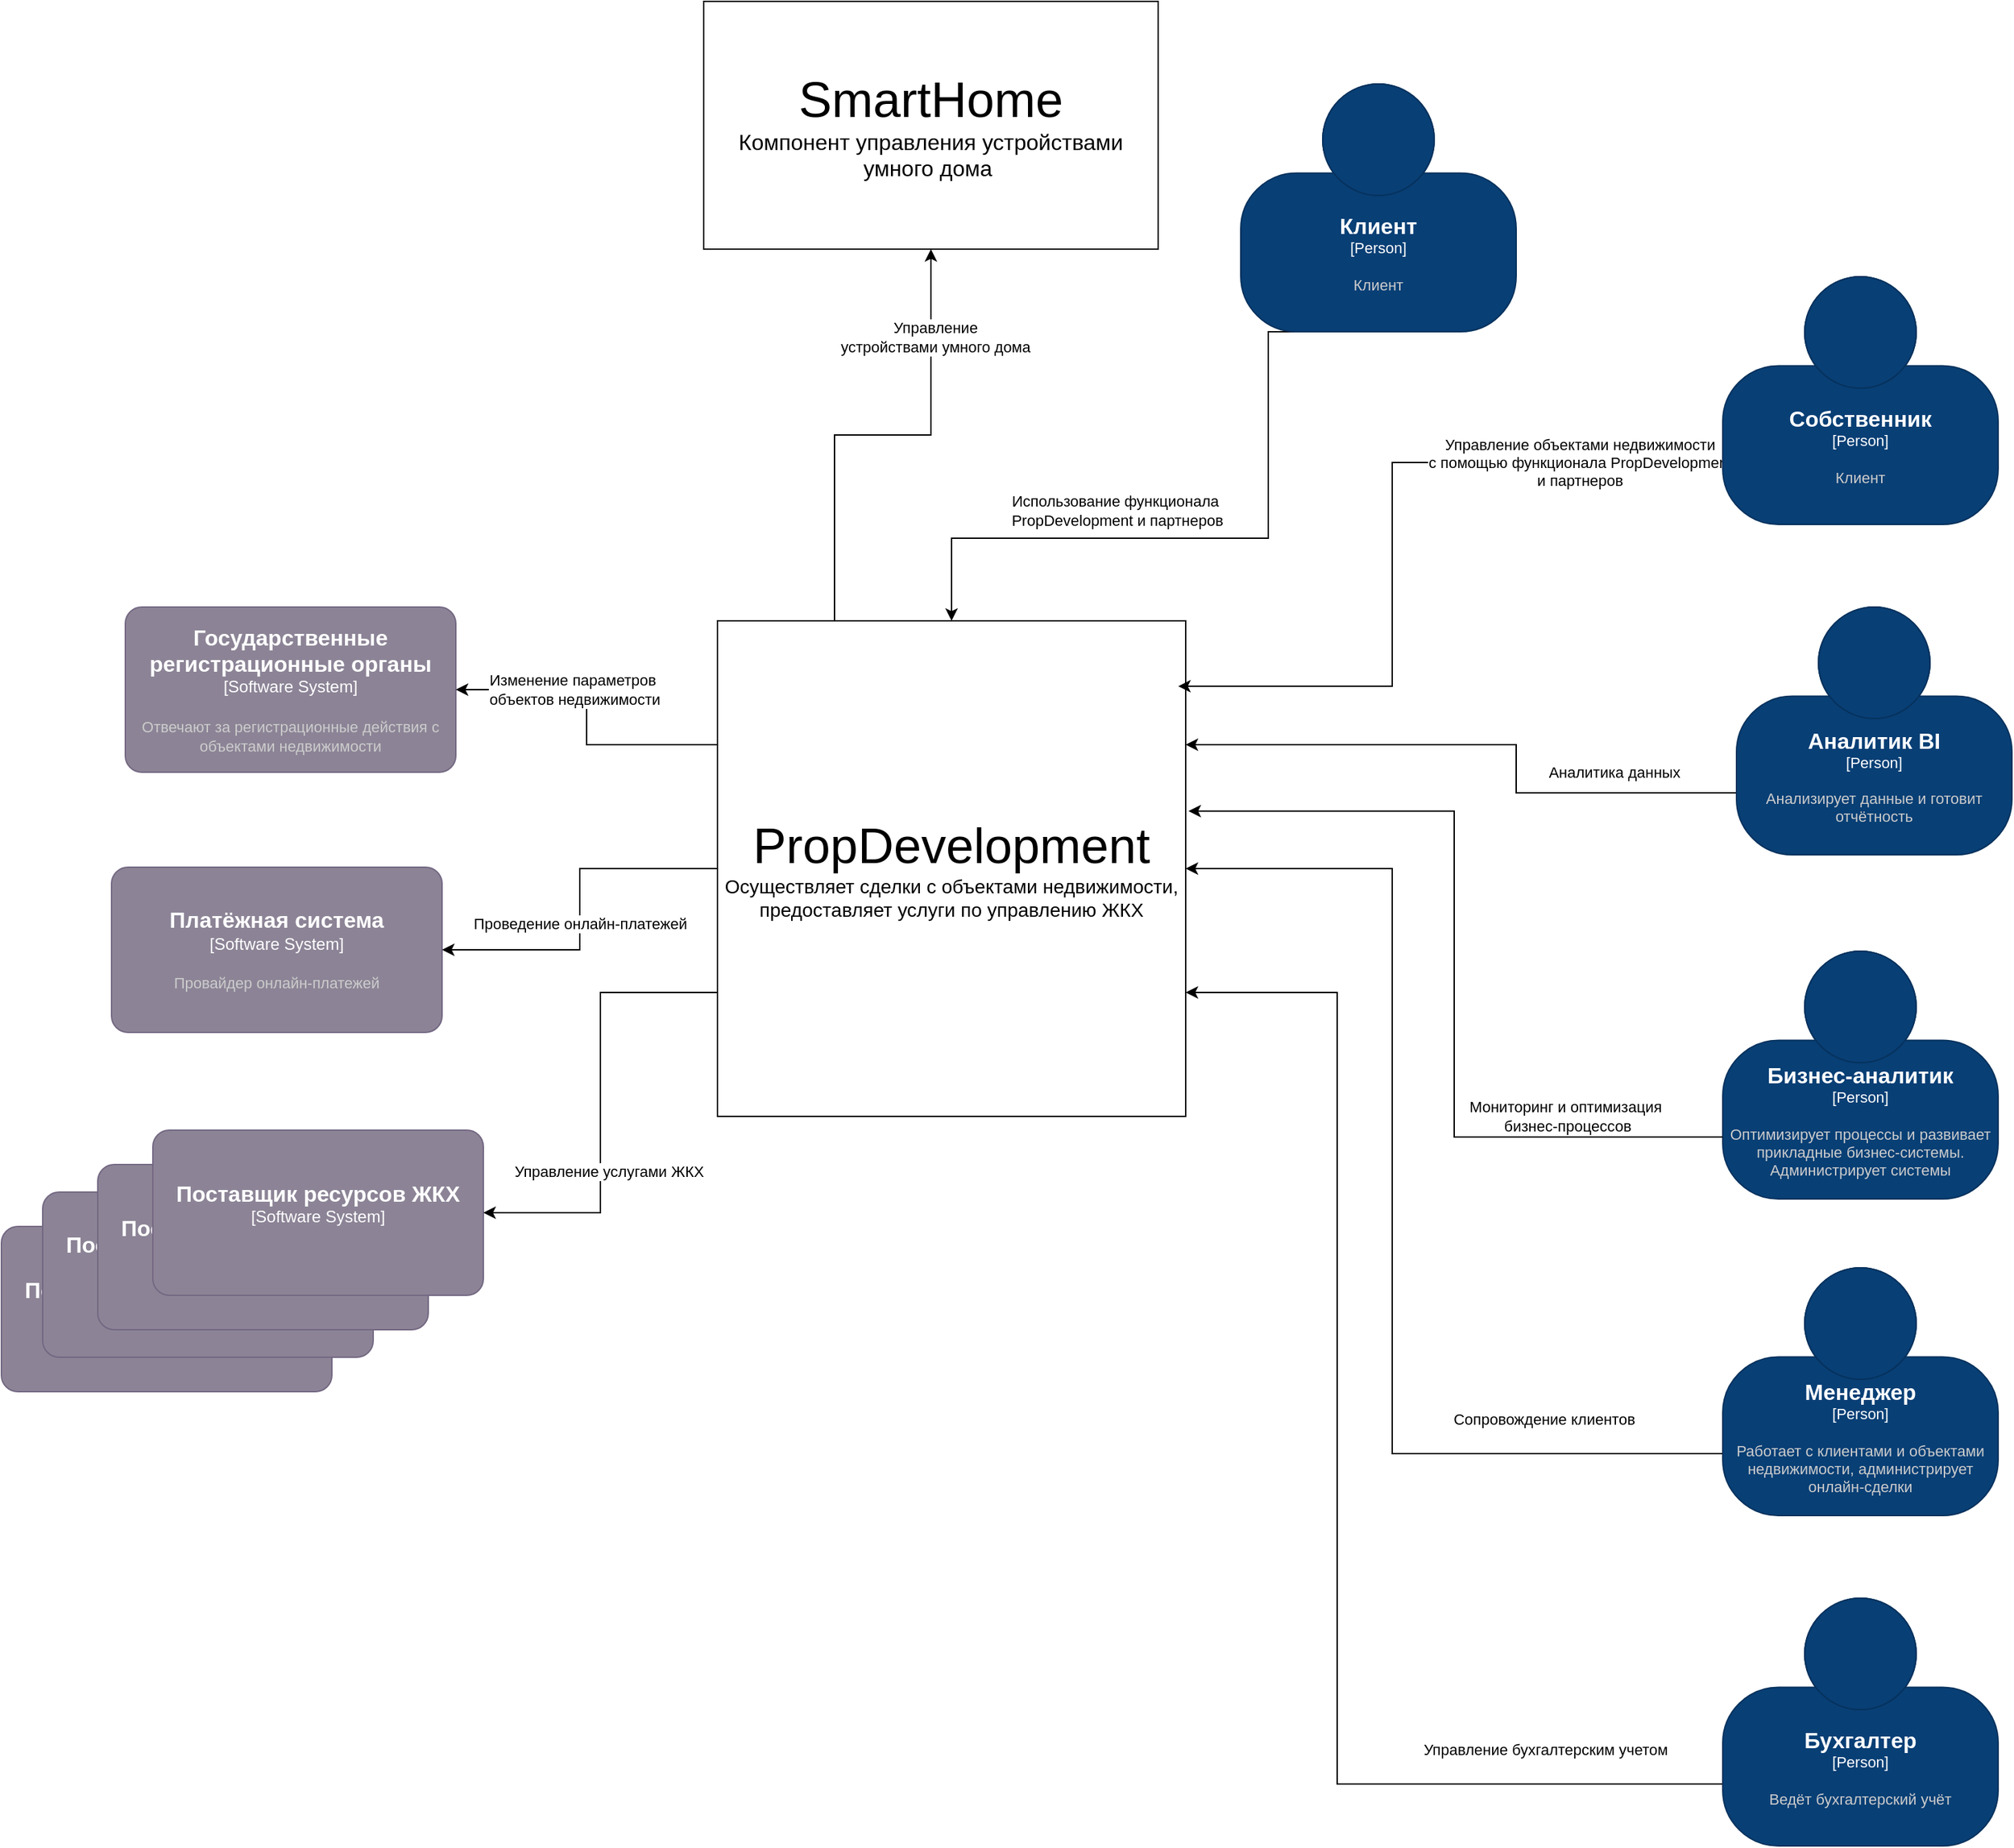 <mxfile version="26.0.16">
  <diagram name="Страница — 1" id="AA9cZ-glA_Fp__WyKTjR">
    <mxGraphModel dx="1694" dy="1814" grid="1" gridSize="10" guides="1" tooltips="1" connect="1" arrows="1" fold="1" page="1" pageScale="1" pageWidth="827" pageHeight="1169" math="0" shadow="0">
      <root>
        <mxCell id="0" />
        <mxCell id="1" parent="0" />
        <mxCell id="_nLx_mnxx4Ln0NtucxEp-5" style="edgeStyle=orthogonalEdgeStyle;rounded=0;orthogonalLoop=1;jettySize=auto;html=1;exitX=0.25;exitY=0;exitDx=0;exitDy=0;entryX=0.5;entryY=1;entryDx=0;entryDy=0;" edge="1" parent="1" source="_nLx_mnxx4Ln0NtucxEp-1" target="_nLx_mnxx4Ln0NtucxEp-2">
          <mxGeometry relative="1" as="geometry" />
        </mxCell>
        <mxCell id="_nLx_mnxx4Ln0NtucxEp-6" value="Управление&lt;div&gt;устройствами умного дома&lt;/div&gt;" style="edgeLabel;html=1;align=center;verticalAlign=middle;resizable=0;points=[];" vertex="1" connectable="0" parent="_nLx_mnxx4Ln0NtucxEp-5">
          <mxGeometry x="0.624" y="-3" relative="1" as="geometry">
            <mxPoint as="offset" />
          </mxGeometry>
        </mxCell>
        <mxCell id="_nLx_mnxx4Ln0NtucxEp-1" value="&lt;font style=&quot;font-size: 36px;&quot;&gt;PropDevelopment&lt;/font&gt;&lt;div&gt;&lt;font style=&quot;font-size: 14px;&quot;&gt;Осуществляет сделки с объектами недвижимости, предоставляет услуги по управлению ЖКХ&lt;/font&gt;&lt;/div&gt;" style="rounded=0;whiteSpace=wrap;html=1;" vertex="1" parent="1">
          <mxGeometry x="2740" y="940" width="340" height="360" as="geometry" />
        </mxCell>
        <mxCell id="_nLx_mnxx4Ln0NtucxEp-2" value="&lt;font style=&quot;font-size: 36px;&quot;&gt;SmartHome&lt;/font&gt;&lt;div&gt;&lt;font size=&quot;3&quot; style=&quot;&quot;&gt;Компонент управления устройствами умного дома&amp;nbsp;&lt;/font&gt;&lt;/div&gt;" style="rounded=0;whiteSpace=wrap;html=1;" vertex="1" parent="1">
          <mxGeometry x="2730" y="490" width="330" height="180" as="geometry" />
        </mxCell>
        <mxCell id="_nLx_mnxx4Ln0NtucxEp-4" style="edgeStyle=orthogonalEdgeStyle;rounded=0;orthogonalLoop=1;jettySize=auto;html=1;exitX=0.5;exitY=1;exitDx=0;exitDy=0;exitPerimeter=0;entryX=0.5;entryY=0;entryDx=0;entryDy=0;" edge="1" parent="1" source="_nLx_mnxx4Ln0NtucxEp-3" target="_nLx_mnxx4Ln0NtucxEp-1">
          <mxGeometry relative="1" as="geometry">
            <Array as="points">
              <mxPoint x="3140" y="730" />
              <mxPoint x="3140" y="880" />
              <mxPoint x="2910" y="880" />
            </Array>
          </mxGeometry>
        </mxCell>
        <mxCell id="_nLx_mnxx4Ln0NtucxEp-7" value="Использование функционала&amp;nbsp;&lt;div&gt;PropDevelopment и партнеров&lt;/div&gt;" style="edgeLabel;html=1;align=center;verticalAlign=middle;resizable=0;points=[];" vertex="1" connectable="0" parent="_nLx_mnxx4Ln0NtucxEp-4">
          <mxGeometry x="0.058" y="-2" relative="1" as="geometry">
            <mxPoint x="-65" y="-18" as="offset" />
          </mxGeometry>
        </mxCell>
        <object placeholders="1" c4Name="Клиент" c4Type="Person" c4Description="Клиент" label="&lt;font style=&quot;font-size: 16px&quot;&gt;&lt;b&gt;%c4Name%&lt;/b&gt;&lt;/font&gt;&lt;div&gt;[%c4Type%]&lt;/div&gt;&lt;br&gt;&lt;div&gt;&lt;font style=&quot;font-size: 11px&quot;&gt;&lt;font color=&quot;#cccccc&quot;&gt;%c4Description%&lt;/font&gt;&lt;/div&gt;" id="_nLx_mnxx4Ln0NtucxEp-3">
          <mxCell style="html=1;fontSize=11;dashed=0;whiteSpace=wrap;fillColor=#083F75;strokeColor=#06315C;fontColor=#ffffff;shape=mxgraph.c4.person2;align=center;metaEdit=1;points=[[0.5,0,0],[1,0.5,0],[1,0.75,0],[0.75,1,0],[0.5,1,0],[0.25,1,0],[0,0.75,0],[0,0.5,0]];resizable=0;" vertex="1" parent="1">
            <mxGeometry x="3120" y="550" width="200" height="180" as="geometry" />
          </mxCell>
        </object>
        <mxCell id="_nLx_mnxx4Ln0NtucxEp-9" style="edgeStyle=orthogonalEdgeStyle;rounded=0;orthogonalLoop=1;jettySize=auto;html=1;exitX=0;exitY=0.75;exitDx=0;exitDy=0;exitPerimeter=0;entryX=1;entryY=0.25;entryDx=0;entryDy=0;" edge="1" parent="1" source="_nLx_mnxx4Ln0NtucxEp-8" target="_nLx_mnxx4Ln0NtucxEp-1">
          <mxGeometry relative="1" as="geometry">
            <Array as="points">
              <mxPoint x="3320" y="1065" />
              <mxPoint x="3320" y="1030" />
            </Array>
          </mxGeometry>
        </mxCell>
        <mxCell id="_nLx_mnxx4Ln0NtucxEp-10" value="Аналитика данных" style="edgeLabel;html=1;align=center;verticalAlign=middle;resizable=0;points=[];" vertex="1" connectable="0" parent="_nLx_mnxx4Ln0NtucxEp-9">
          <mxGeometry x="-0.48" y="2" relative="1" as="geometry">
            <mxPoint x="24" y="-17" as="offset" />
          </mxGeometry>
        </mxCell>
        <object placeholders="1" c4Name="Аналитик BI" c4Type="Person" c4Description="Анализирует данные и готовит отчётность" label="&lt;font style=&quot;font-size: 16px&quot;&gt;&lt;b&gt;%c4Name%&lt;/b&gt;&lt;/font&gt;&lt;div&gt;[%c4Type%]&lt;/div&gt;&lt;br&gt;&lt;div&gt;&lt;font style=&quot;font-size: 11px&quot;&gt;&lt;font color=&quot;#cccccc&quot;&gt;%c4Description%&lt;/font&gt;&lt;/div&gt;" id="_nLx_mnxx4Ln0NtucxEp-8">
          <mxCell style="html=1;fontSize=11;dashed=0;whiteSpace=wrap;fillColor=#083F75;strokeColor=#06315C;fontColor=#ffffff;shape=mxgraph.c4.person2;align=center;metaEdit=1;points=[[0.5,0,0],[1,0.5,0],[1,0.75,0],[0.75,1,0],[0.5,1,0],[0.25,1,0],[0,0.75,0],[0,0.5,0]];resizable=0;" vertex="1" parent="1">
            <mxGeometry x="3480" y="930" width="200" height="180" as="geometry" />
          </mxCell>
        </object>
        <mxCell id="_nLx_mnxx4Ln0NtucxEp-12" style="edgeStyle=orthogonalEdgeStyle;rounded=0;orthogonalLoop=1;jettySize=auto;html=1;exitX=0;exitY=0.75;exitDx=0;exitDy=0;exitPerimeter=0;entryX=0.984;entryY=0.132;entryDx=0;entryDy=0;entryPerimeter=0;" edge="1" parent="1" source="_nLx_mnxx4Ln0NtucxEp-11" target="_nLx_mnxx4Ln0NtucxEp-1">
          <mxGeometry relative="1" as="geometry">
            <Array as="points">
              <mxPoint x="3230" y="825" />
              <mxPoint x="3230" y="988" />
            </Array>
          </mxGeometry>
        </mxCell>
        <mxCell id="_nLx_mnxx4Ln0NtucxEp-13" value="Управление объектами недвижимости&lt;div&gt;с помощью функционала PropDevelopment&lt;/div&gt;&lt;div&gt;и партнеров&lt;/div&gt;" style="edgeLabel;html=1;align=center;verticalAlign=middle;resizable=0;points=[];" vertex="1" connectable="0" parent="_nLx_mnxx4Ln0NtucxEp-12">
          <mxGeometry x="-0.625" relative="1" as="geometry">
            <mxPoint as="offset" />
          </mxGeometry>
        </mxCell>
        <object placeholders="1" c4Name="Собственник" c4Type="Person" c4Description="Клиент" label="&lt;font style=&quot;font-size: 16px&quot;&gt;&lt;b&gt;%c4Name%&lt;/b&gt;&lt;/font&gt;&lt;div&gt;[%c4Type%]&lt;/div&gt;&lt;br&gt;&lt;div&gt;&lt;font style=&quot;font-size: 11px&quot;&gt;&lt;font color=&quot;#cccccc&quot;&gt;%c4Description%&lt;/font&gt;&lt;/div&gt;" id="_nLx_mnxx4Ln0NtucxEp-11">
          <mxCell style="html=1;fontSize=11;dashed=0;whiteSpace=wrap;fillColor=#083F75;strokeColor=#06315C;fontColor=#ffffff;shape=mxgraph.c4.person2;align=center;metaEdit=1;points=[[0.5,0,0],[1,0.5,0],[1,0.75,0],[0.75,1,0],[0.5,1,0],[0.25,1,0],[0,0.75,0],[0,0.5,0]];resizable=0;" vertex="1" parent="1">
            <mxGeometry x="3470" y="690" width="200" height="180" as="geometry" />
          </mxCell>
        </object>
        <mxCell id="_nLx_mnxx4Ln0NtucxEp-20" style="edgeStyle=orthogonalEdgeStyle;rounded=0;orthogonalLoop=1;jettySize=auto;html=1;exitX=0;exitY=0.75;exitDx=0;exitDy=0;exitPerimeter=0;entryX=1;entryY=0.75;entryDx=0;entryDy=0;" edge="1" parent="1" source="_nLx_mnxx4Ln0NtucxEp-14" target="_nLx_mnxx4Ln0NtucxEp-1">
          <mxGeometry relative="1" as="geometry">
            <Array as="points">
              <mxPoint x="3190" y="1785" />
              <mxPoint x="3190" y="1210" />
            </Array>
          </mxGeometry>
        </mxCell>
        <mxCell id="_nLx_mnxx4Ln0NtucxEp-21" value="Управление бухгалтерским учетом" style="edgeLabel;html=1;align=center;verticalAlign=middle;resizable=0;points=[];" vertex="1" connectable="0" parent="_nLx_mnxx4Ln0NtucxEp-20">
          <mxGeometry x="-0.752" y="-3" relative="1" as="geometry">
            <mxPoint x="-10" y="-22" as="offset" />
          </mxGeometry>
        </mxCell>
        <object placeholders="1" c4Name="Бухгалтер" c4Type="Person" c4Description="Ведёт бухгалтерский учёт" label="&lt;font style=&quot;font-size: 16px&quot;&gt;&lt;b&gt;%c4Name%&lt;/b&gt;&lt;/font&gt;&lt;div&gt;[%c4Type%]&lt;/div&gt;&lt;br&gt;&lt;div&gt;&lt;font style=&quot;font-size: 11px&quot;&gt;&lt;font color=&quot;#cccccc&quot;&gt;%c4Description%&lt;/font&gt;&lt;/div&gt;" id="_nLx_mnxx4Ln0NtucxEp-14">
          <mxCell style="html=1;fontSize=11;dashed=0;whiteSpace=wrap;fillColor=#083F75;strokeColor=#06315C;fontColor=#ffffff;shape=mxgraph.c4.person2;align=center;metaEdit=1;points=[[0.5,0,0],[1,0.5,0],[1,0.75,0],[0.75,1,0],[0.5,1,0],[0.25,1,0],[0,0.75,0],[0,0.5,0]];resizable=0;" vertex="1" parent="1">
            <mxGeometry x="3470" y="1650" width="200" height="180" as="geometry" />
          </mxCell>
        </object>
        <mxCell id="_nLx_mnxx4Ln0NtucxEp-19" style="edgeStyle=orthogonalEdgeStyle;rounded=0;orthogonalLoop=1;jettySize=auto;html=1;exitX=0;exitY=0.75;exitDx=0;exitDy=0;exitPerimeter=0;entryX=1;entryY=0.5;entryDx=0;entryDy=0;" edge="1" parent="1" source="_nLx_mnxx4Ln0NtucxEp-15" target="_nLx_mnxx4Ln0NtucxEp-1">
          <mxGeometry relative="1" as="geometry">
            <Array as="points">
              <mxPoint x="3230" y="1545" />
              <mxPoint x="3230" y="1120" />
            </Array>
          </mxGeometry>
        </mxCell>
        <mxCell id="_nLx_mnxx4Ln0NtucxEp-33" value="Сопровождение клиентов" style="edgeLabel;html=1;align=center;verticalAlign=middle;resizable=0;points=[];" vertex="1" connectable="0" parent="_nLx_mnxx4Ln0NtucxEp-19">
          <mxGeometry x="-0.783" y="4" relative="1" as="geometry">
            <mxPoint x="-42" y="-29" as="offset" />
          </mxGeometry>
        </mxCell>
        <object placeholders="1" c4Name="Менеджер" c4Type="Person" c4Description="Работает с клиентами и объектами недвижимости, администрирует онлайн-сделки" label="&lt;font style=&quot;font-size: 16px&quot;&gt;&lt;b&gt;%c4Name%&lt;/b&gt;&lt;/font&gt;&lt;div&gt;[%c4Type%]&lt;/div&gt;&lt;br&gt;&lt;div&gt;&lt;font style=&quot;font-size: 11px&quot;&gt;&lt;font color=&quot;#cccccc&quot;&gt;%c4Description%&lt;/font&gt;&lt;/div&gt;" id="_nLx_mnxx4Ln0NtucxEp-15">
          <mxCell style="html=1;fontSize=11;dashed=0;whiteSpace=wrap;fillColor=#083F75;strokeColor=#06315C;fontColor=#ffffff;shape=mxgraph.c4.person2;align=center;metaEdit=1;points=[[0.5,0,0],[1,0.5,0],[1,0.75,0],[0.75,1,0],[0.5,1,0],[0.25,1,0],[0,0.75,0],[0,0.5,0]];resizable=0;" vertex="1" parent="1">
            <mxGeometry x="3470" y="1410" width="200" height="180" as="geometry" />
          </mxCell>
        </object>
        <object placeholders="1" c4Name="Бизнес-аналитик" c4Type="Person" c4Description="Оптимизирует процессы и развивает прикладные бизнес-системы. Администрирует системы" label="&lt;font style=&quot;font-size: 16px&quot;&gt;&lt;b&gt;%c4Name%&lt;/b&gt;&lt;/font&gt;&lt;div&gt;[%c4Type%]&lt;/div&gt;&lt;br&gt;&lt;div&gt;&lt;font style=&quot;font-size: 11px&quot;&gt;&lt;font color=&quot;#cccccc&quot;&gt;%c4Description%&lt;/font&gt;&lt;/div&gt;" id="_nLx_mnxx4Ln0NtucxEp-16">
          <mxCell style="html=1;fontSize=11;dashed=0;whiteSpace=wrap;fillColor=#083F75;strokeColor=#06315C;fontColor=#ffffff;shape=mxgraph.c4.person2;align=center;metaEdit=1;points=[[0.5,0,0],[1,0.5,0],[1,0.75,0],[0.75,1,0],[0.5,1,0],[0.25,1,0],[0,0.75,0],[0,0.5,0]];resizable=0;" vertex="1" parent="1">
            <mxGeometry x="3470" y="1180" width="200" height="180" as="geometry" />
          </mxCell>
        </object>
        <object placeholders="1" c4Name="Государственные регистрационные органы" c4Type="Software System" c4Description="Отвечают за регистрационные действия с объектами недвижимости" label="&lt;font style=&quot;font-size: 16px&quot;&gt;&lt;b&gt;%c4Name%&lt;/b&gt;&lt;/font&gt;&lt;div&gt;[%c4Type%]&lt;/div&gt;&lt;br&gt;&lt;div&gt;&lt;font style=&quot;font-size: 11px&quot;&gt;&lt;font color=&quot;#cccccc&quot;&gt;%c4Description%&lt;/font&gt;&lt;/div&gt;" id="_nLx_mnxx4Ln0NtucxEp-17">
          <mxCell style="rounded=1;whiteSpace=wrap;html=1;labelBackgroundColor=none;fillColor=#8C8496;fontColor=#ffffff;align=center;arcSize=10;strokeColor=#736782;metaEdit=1;resizable=0;points=[[0.25,0,0],[0.5,0,0],[0.75,0,0],[1,0.25,0],[1,0.5,0],[1,0.75,0],[0.75,1,0],[0.5,1,0],[0.25,1,0],[0,0.75,0],[0,0.5,0],[0,0.25,0]];" vertex="1" parent="1">
            <mxGeometry x="2310" y="930" width="240" height="120" as="geometry" />
          </mxCell>
        </object>
        <mxCell id="_nLx_mnxx4Ln0NtucxEp-18" style="edgeStyle=orthogonalEdgeStyle;rounded=0;orthogonalLoop=1;jettySize=auto;html=1;exitX=0;exitY=0.75;exitDx=0;exitDy=0;exitPerimeter=0;entryX=1.006;entryY=0.384;entryDx=0;entryDy=0;entryPerimeter=0;" edge="1" parent="1" source="_nLx_mnxx4Ln0NtucxEp-16" target="_nLx_mnxx4Ln0NtucxEp-1">
          <mxGeometry relative="1" as="geometry" />
        </mxCell>
        <mxCell id="_nLx_mnxx4Ln0NtucxEp-34" value="Мониторинг и оптимизация&amp;nbsp;&lt;div&gt;бизнес-процессов&lt;/div&gt;" style="edgeLabel;html=1;align=center;verticalAlign=middle;resizable=0;points=[];" vertex="1" connectable="0" parent="_nLx_mnxx4Ln0NtucxEp-18">
          <mxGeometry x="-0.636" y="1" relative="1" as="geometry">
            <mxPoint y="-16" as="offset" />
          </mxGeometry>
        </mxCell>
        <mxCell id="_nLx_mnxx4Ln0NtucxEp-22" style="edgeStyle=orthogonalEdgeStyle;rounded=0;orthogonalLoop=1;jettySize=auto;html=1;exitX=0;exitY=0.25;exitDx=0;exitDy=0;entryX=1;entryY=0.5;entryDx=0;entryDy=0;entryPerimeter=0;" edge="1" parent="1" source="_nLx_mnxx4Ln0NtucxEp-1" target="_nLx_mnxx4Ln0NtucxEp-17">
          <mxGeometry relative="1" as="geometry" />
        </mxCell>
        <mxCell id="_nLx_mnxx4Ln0NtucxEp-23" value="Изменение параметров&amp;nbsp;&lt;div&gt;объектов недвижимости&lt;/div&gt;" style="edgeLabel;html=1;align=center;verticalAlign=middle;resizable=0;points=[];" vertex="1" connectable="0" parent="_nLx_mnxx4Ln0NtucxEp-22">
          <mxGeometry x="0.673" y="2" relative="1" as="geometry">
            <mxPoint x="48" y="-2" as="offset" />
          </mxGeometry>
        </mxCell>
        <object placeholders="1" c4Name="Платёжная система" c4Type="Software System" c4Description="Провайдер онлайн-платежей" label="&lt;font style=&quot;font-size: 16px&quot;&gt;&lt;b&gt;%c4Name%&lt;/b&gt;&lt;/font&gt;&lt;div&gt;[%c4Type%]&lt;/div&gt;&lt;br&gt;&lt;div&gt;&lt;font style=&quot;font-size: 11px&quot;&gt;&lt;font color=&quot;#cccccc&quot;&gt;%c4Description%&lt;/font&gt;&lt;/div&gt;" id="_nLx_mnxx4Ln0NtucxEp-27">
          <mxCell style="rounded=1;whiteSpace=wrap;html=1;labelBackgroundColor=none;fillColor=#8C8496;fontColor=#ffffff;align=center;arcSize=10;strokeColor=#736782;metaEdit=1;resizable=0;points=[[0.25,0,0],[0.5,0,0],[0.75,0,0],[1,0.25,0],[1,0.5,0],[1,0.75,0],[0.75,1,0],[0.5,1,0],[0.25,1,0],[0,0.75,0],[0,0.5,0],[0,0.25,0]];" vertex="1" parent="1">
            <mxGeometry x="2300" y="1119" width="240" height="120" as="geometry" />
          </mxCell>
        </object>
        <object placeholders="1" c4Name="Поставщик ресурсов ЖКХ" c4Type="Software System" c4Description="" label="&lt;font style=&quot;font-size: 16px&quot;&gt;&lt;b&gt;%c4Name%&lt;/b&gt;&lt;/font&gt;&lt;div&gt;[%c4Type%]&lt;/div&gt;&lt;br&gt;&lt;div&gt;&lt;font style=&quot;font-size: 11px&quot;&gt;&lt;font color=&quot;#cccccc&quot;&gt;%c4Description%&lt;/font&gt;&lt;/div&gt;" id="_nLx_mnxx4Ln0NtucxEp-28">
          <mxCell style="rounded=1;whiteSpace=wrap;html=1;labelBackgroundColor=none;fillColor=#8C8496;fontColor=#ffffff;align=center;arcSize=10;strokeColor=#736782;metaEdit=1;resizable=0;points=[[0.25,0,0],[0.5,0,0],[0.75,0,0],[1,0.25,0],[1,0.5,0],[1,0.75,0],[0.75,1,0],[0.5,1,0],[0.25,1,0],[0,0.75,0],[0,0.5,0],[0,0.25,0]];" vertex="1" parent="1">
            <mxGeometry x="2220" y="1380" width="240" height="120" as="geometry" />
          </mxCell>
        </object>
        <mxCell id="_nLx_mnxx4Ln0NtucxEp-29" style="edgeStyle=orthogonalEdgeStyle;rounded=0;orthogonalLoop=1;jettySize=auto;html=1;exitX=0;exitY=0.5;exitDx=0;exitDy=0;entryX=1;entryY=0.5;entryDx=0;entryDy=0;entryPerimeter=0;" edge="1" parent="1" source="_nLx_mnxx4Ln0NtucxEp-1" target="_nLx_mnxx4Ln0NtucxEp-27">
          <mxGeometry relative="1" as="geometry" />
        </mxCell>
        <mxCell id="_nLx_mnxx4Ln0NtucxEp-32" value="Проведение онлайн-платежей" style="edgeLabel;html=1;align=center;verticalAlign=middle;resizable=0;points=[];" vertex="1" connectable="0" parent="_nLx_mnxx4Ln0NtucxEp-29">
          <mxGeometry x="0.398" y="2" relative="1" as="geometry">
            <mxPoint x="22" y="-21" as="offset" />
          </mxGeometry>
        </mxCell>
        <object placeholders="1" c4Name="Поставщик ресурсов ЖКХ" c4Type="Software System" c4Description="." label="&lt;font style=&quot;font-size: 16px&quot;&gt;&lt;b&gt;%c4Name%&lt;/b&gt;&lt;/font&gt;&lt;div&gt;[%c4Type%]&lt;/div&gt;&lt;br&gt;&lt;div&gt;&lt;font style=&quot;font-size: 11px&quot;&gt;&lt;font color=&quot;#cccccc&quot;&gt;%c4Description%&lt;/font&gt;&lt;/div&gt;" id="_nLx_mnxx4Ln0NtucxEp-26">
          <mxCell style="rounded=1;whiteSpace=wrap;html=1;labelBackgroundColor=none;fillColor=#8C8496;fontColor=#ffffff;align=center;arcSize=10;strokeColor=#736782;metaEdit=1;resizable=0;points=[[0.25,0,0],[0.5,0,0],[0.75,0,0],[1,0.25,0],[1,0.5,0],[1,0.75,0],[0.75,1,0],[0.5,1,0],[0.25,1,0],[0,0.75,0],[0,0.5,0],[0,0.25,0]];" vertex="1" parent="1">
            <mxGeometry x="2250" y="1355" width="240" height="120" as="geometry" />
          </mxCell>
        </object>
        <object placeholders="1" c4Name="Поставщик ресурсов ЖКХ" c4Type="Software System" c4Description="" label="&lt;font style=&quot;font-size: 16px&quot;&gt;&lt;b&gt;%c4Name%&lt;/b&gt;&lt;/font&gt;&lt;div&gt;[%c4Type%]&lt;/div&gt;&lt;br&gt;&lt;div&gt;&lt;font style=&quot;font-size: 11px&quot;&gt;&lt;font color=&quot;#cccccc&quot;&gt;%c4Description%&lt;/font&gt;&lt;/div&gt;" id="_nLx_mnxx4Ln0NtucxEp-25">
          <mxCell style="rounded=1;whiteSpace=wrap;html=1;labelBackgroundColor=none;fillColor=#8C8496;fontColor=#ffffff;align=center;arcSize=10;strokeColor=#736782;metaEdit=1;resizable=0;points=[[0.25,0,0],[0.5,0,0],[0.75,0,0],[1,0.25,0],[1,0.5,0],[1,0.75,0],[0.75,1,0],[0.5,1,0],[0.25,1,0],[0,0.75,0],[0,0.5,0],[0,0.25,0]];" vertex="1" parent="1">
            <mxGeometry x="2290" y="1335" width="240" height="120" as="geometry" />
          </mxCell>
        </object>
        <object placeholders="1" c4Name="Поставщик ресурсов ЖКХ" c4Type="Software System" c4Description="" label="&lt;font style=&quot;font-size: 16px&quot;&gt;&lt;b&gt;%c4Name%&lt;/b&gt;&lt;/font&gt;&lt;div&gt;[%c4Type%]&lt;/div&gt;&lt;br&gt;&lt;div&gt;&lt;font style=&quot;font-size: 11px&quot;&gt;&lt;font color=&quot;#cccccc&quot;&gt;%c4Description%&lt;/font&gt;&lt;/div&gt;" id="_nLx_mnxx4Ln0NtucxEp-24">
          <mxCell style="rounded=1;whiteSpace=wrap;html=1;labelBackgroundColor=none;fillColor=#8C8496;fontColor=#ffffff;align=center;arcSize=10;strokeColor=#736782;metaEdit=1;resizable=0;points=[[0.25,0,0],[0.5,0,0],[0.75,0,0],[1,0.25,0],[1,0.5,0],[1,0.75,0],[0.75,1,0],[0.5,1,0],[0.25,1,0],[0,0.75,0],[0,0.5,0],[0,0.25,0]];" vertex="1" parent="1">
            <mxGeometry x="2330" y="1310" width="240" height="120" as="geometry" />
          </mxCell>
        </object>
        <mxCell id="_nLx_mnxx4Ln0NtucxEp-30" style="edgeStyle=orthogonalEdgeStyle;rounded=0;orthogonalLoop=1;jettySize=auto;html=1;exitX=0;exitY=0.75;exitDx=0;exitDy=0;entryX=1;entryY=0.5;entryDx=0;entryDy=0;entryPerimeter=0;" edge="1" parent="1" source="_nLx_mnxx4Ln0NtucxEp-1" target="_nLx_mnxx4Ln0NtucxEp-24">
          <mxGeometry relative="1" as="geometry" />
        </mxCell>
        <mxCell id="_nLx_mnxx4Ln0NtucxEp-31" value="Управление услугами ЖКХ" style="edgeLabel;html=1;align=center;verticalAlign=middle;resizable=0;points=[];" vertex="1" connectable="0" parent="_nLx_mnxx4Ln0NtucxEp-30">
          <mxGeometry x="0.588" y="1" relative="1" as="geometry">
            <mxPoint x="23" y="-31" as="offset" />
          </mxGeometry>
        </mxCell>
      </root>
    </mxGraphModel>
  </diagram>
</mxfile>
